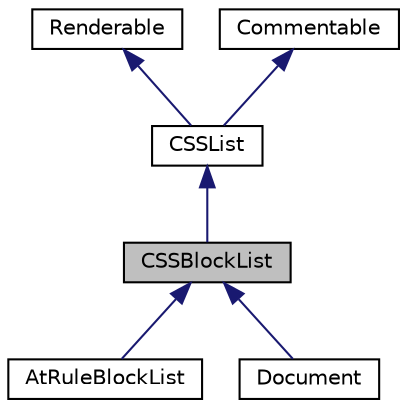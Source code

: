 digraph "CSSBlockList"
{
 // INTERACTIVE_SVG=YES
  edge [fontname="Helvetica",fontsize="10",labelfontname="Helvetica",labelfontsize="10"];
  node [fontname="Helvetica",fontsize="10",shape=record];
  Node1 [label="CSSBlockList",height=0.2,width=0.4,color="black", fillcolor="grey75", style="filled", fontcolor="black"];
  Node2 -> Node1 [dir="back",color="midnightblue",fontsize="10",style="solid",fontname="Helvetica"];
  Node2 [label="CSSList",height=0.2,width=0.4,color="black", fillcolor="white", style="filled",URL="$class_sabberworm_1_1_c_s_s_1_1_c_s_s_list_1_1_c_s_s_list.html",tooltip="A CSSList is the most generic container available. "];
  Node3 -> Node2 [dir="back",color="midnightblue",fontsize="10",style="solid",fontname="Helvetica"];
  Node3 [label="Renderable",height=0.2,width=0.4,color="black", fillcolor="white", style="filled",URL="$interface_sabberworm_1_1_c_s_s_1_1_renderable.html"];
  Node4 -> Node2 [dir="back",color="midnightblue",fontsize="10",style="solid",fontname="Helvetica"];
  Node4 [label="Commentable",height=0.2,width=0.4,color="black", fillcolor="white", style="filled",URL="$interface_sabberworm_1_1_c_s_s_1_1_comment_1_1_commentable.html"];
  Node1 -> Node5 [dir="back",color="midnightblue",fontsize="10",style="solid",fontname="Helvetica"];
  Node5 [label="AtRuleBlockList",height=0.2,width=0.4,color="black", fillcolor="white", style="filled",URL="$class_sabberworm_1_1_c_s_s_1_1_c_s_s_list_1_1_at_rule_block_list.html",tooltip="A BlockList constructed by an unknown -rule. "];
  Node1 -> Node6 [dir="back",color="midnightblue",fontsize="10",style="solid",fontname="Helvetica"];
  Node6 [label="Document",height=0.2,width=0.4,color="black", fillcolor="white", style="filled",URL="$class_sabberworm_1_1_c_s_s_1_1_c_s_s_list_1_1_document.html",tooltip="The root CSSList of a parsed file. "];
}
